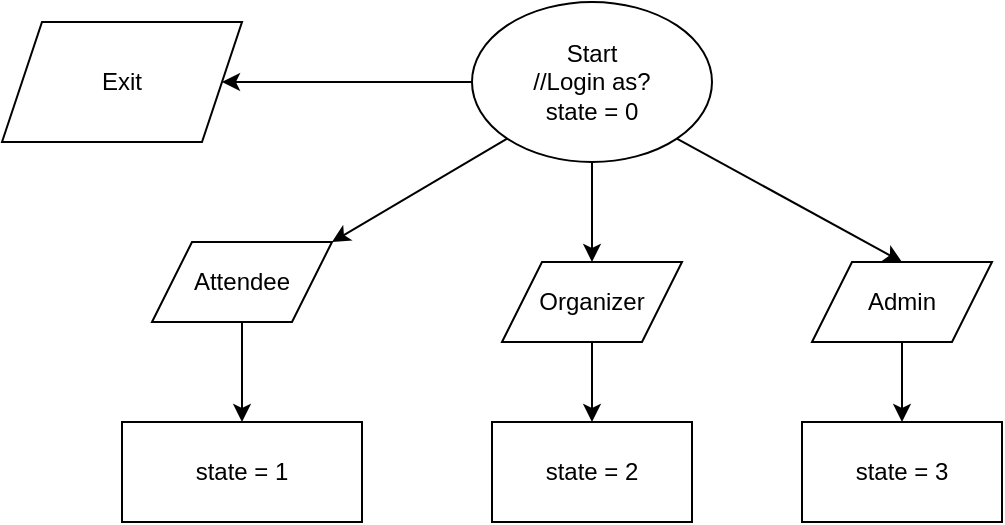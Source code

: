 <mxfile version="27.2.0" pages="5">
  <diagram name="Flowchart" id="uXzycuoMgRZIvdlowoGG">
    <mxGraphModel dx="578" dy="417" grid="1" gridSize="10" guides="1" tooltips="1" connect="1" arrows="1" fold="1" page="1" pageScale="1" pageWidth="850" pageHeight="1100" math="0" shadow="0">
      <root>
        <mxCell id="0" />
        <mxCell id="1" parent="0" />
        <mxCell id="tzrkI02YlrfMqSQ_sxWc-1" value="" style="edgeStyle=orthogonalEdgeStyle;rounded=0;orthogonalLoop=1;jettySize=auto;html=1;" edge="1" parent="1" source="tzrkI02YlrfMqSQ_sxWc-3" target="tzrkI02YlrfMqSQ_sxWc-11">
          <mxGeometry relative="1" as="geometry" />
        </mxCell>
        <mxCell id="tzrkI02YlrfMqSQ_sxWc-2" value="" style="edgeStyle=orthogonalEdgeStyle;rounded=0;orthogonalLoop=1;jettySize=auto;html=1;" edge="1" parent="1" source="tzrkI02YlrfMqSQ_sxWc-3" target="tzrkI02YlrfMqSQ_sxWc-10">
          <mxGeometry relative="1" as="geometry" />
        </mxCell>
        <mxCell id="tzrkI02YlrfMqSQ_sxWc-3" value="Start&lt;div&gt;//Login as?&lt;/div&gt;&lt;div&gt;state = 0&lt;/div&gt;" style="ellipse;whiteSpace=wrap;html=1;" vertex="1" parent="1">
          <mxGeometry x="385" y="80" width="120" height="80" as="geometry" />
        </mxCell>
        <mxCell id="tzrkI02YlrfMqSQ_sxWc-4" value="" style="endArrow=classic;html=1;rounded=0;exitX=0;exitY=1;exitDx=0;exitDy=0;entryX=1;entryY=0;entryDx=0;entryDy=0;" edge="1" parent="1" source="tzrkI02YlrfMqSQ_sxWc-3" target="tzrkI02YlrfMqSQ_sxWc-6">
          <mxGeometry width="50" height="50" relative="1" as="geometry">
            <mxPoint x="410" y="410" as="sourcePoint" />
            <mxPoint x="290" y="180" as="targetPoint" />
            <Array as="points" />
          </mxGeometry>
        </mxCell>
        <mxCell id="tzrkI02YlrfMqSQ_sxWc-5" value="" style="edgeStyle=orthogonalEdgeStyle;rounded=0;orthogonalLoop=1;jettySize=auto;html=1;" edge="1" parent="1" source="tzrkI02YlrfMqSQ_sxWc-6" target="tzrkI02YlrfMqSQ_sxWc-12">
          <mxGeometry relative="1" as="geometry" />
        </mxCell>
        <mxCell id="tzrkI02YlrfMqSQ_sxWc-6" value="Attendee" style="shape=parallelogram;perimeter=parallelogramPerimeter;whiteSpace=wrap;html=1;fixedSize=1;" vertex="1" parent="1">
          <mxGeometry x="225" y="200" width="90" height="40" as="geometry" />
        </mxCell>
        <mxCell id="tzrkI02YlrfMqSQ_sxWc-7" value="" style="edgeStyle=orthogonalEdgeStyle;rounded=0;orthogonalLoop=1;jettySize=auto;html=1;" edge="1" parent="1" source="tzrkI02YlrfMqSQ_sxWc-8" target="tzrkI02YlrfMqSQ_sxWc-14">
          <mxGeometry relative="1" as="geometry" />
        </mxCell>
        <mxCell id="tzrkI02YlrfMqSQ_sxWc-8" value="Admin" style="shape=parallelogram;perimeter=parallelogramPerimeter;whiteSpace=wrap;html=1;fixedSize=1;" vertex="1" parent="1">
          <mxGeometry x="555" y="210" width="90" height="40" as="geometry" />
        </mxCell>
        <mxCell id="tzrkI02YlrfMqSQ_sxWc-9" value="" style="edgeStyle=orthogonalEdgeStyle;rounded=0;orthogonalLoop=1;jettySize=auto;html=1;" edge="1" parent="1" source="tzrkI02YlrfMqSQ_sxWc-10" target="tzrkI02YlrfMqSQ_sxWc-13">
          <mxGeometry relative="1" as="geometry" />
        </mxCell>
        <mxCell id="tzrkI02YlrfMqSQ_sxWc-10" value="Organizer" style="shape=parallelogram;perimeter=parallelogramPerimeter;whiteSpace=wrap;html=1;fixedSize=1;" vertex="1" parent="1">
          <mxGeometry x="400" y="210" width="90" height="40" as="geometry" />
        </mxCell>
        <mxCell id="tzrkI02YlrfMqSQ_sxWc-11" value="Exit" style="shape=parallelogram;perimeter=parallelogramPerimeter;whiteSpace=wrap;html=1;fixedSize=1;" vertex="1" parent="1">
          <mxGeometry x="150" y="90" width="120" height="60" as="geometry" />
        </mxCell>
        <mxCell id="tzrkI02YlrfMqSQ_sxWc-12" value="state = 1" style="whiteSpace=wrap;html=1;" vertex="1" parent="1">
          <mxGeometry x="210" y="290" width="120" height="50" as="geometry" />
        </mxCell>
        <mxCell id="tzrkI02YlrfMqSQ_sxWc-13" value="state = 2" style="whiteSpace=wrap;html=1;" vertex="1" parent="1">
          <mxGeometry x="395" y="290" width="100" height="50" as="geometry" />
        </mxCell>
        <mxCell id="tzrkI02YlrfMqSQ_sxWc-14" value="state = 3" style="whiteSpace=wrap;html=1;" vertex="1" parent="1">
          <mxGeometry x="550" y="290" width="100" height="50" as="geometry" />
        </mxCell>
        <mxCell id="tzrkI02YlrfMqSQ_sxWc-15" value="" style="endArrow=classic;html=1;rounded=0;exitX=1;exitY=1;exitDx=0;exitDy=0;entryX=0.5;entryY=0;entryDx=0;entryDy=0;" edge="1" parent="1" source="tzrkI02YlrfMqSQ_sxWc-3" target="tzrkI02YlrfMqSQ_sxWc-8">
          <mxGeometry width="50" height="50" relative="1" as="geometry">
            <mxPoint x="420" y="300" as="sourcePoint" />
            <mxPoint x="470" y="250" as="targetPoint" />
          </mxGeometry>
        </mxCell>
      </root>
    </mxGraphModel>
  </diagram>
  <diagram name="Class" id="XifnHdgKQAf5wq-ALXGP">
    <mxGraphModel dx="1329" dy="345" grid="1" gridSize="10" guides="1" tooltips="1" connect="1" arrows="1" fold="1" page="1" pageScale="1" pageWidth="850" pageHeight="1100" math="0" shadow="0">
      <root>
        <mxCell id="0" />
        <mxCell id="1" parent="0" />
        <mxCell id="FeczqMPoV5RlqaaoisIY-1" value="Class Events&lt;br&gt;//This will hold events (file directories, passwords for admins, manager, etc.)" style="rounded=0;whiteSpace=wrap;html=1;" parent="1" vertex="1">
          <mxGeometry x="-140" y="30" width="290" height="110" as="geometry" />
        </mxCell>
        <mxCell id="FeczqMPoV5RlqaaoisIY-2" value="&lt;div&gt;//a code for the event, will be the key for all other values&lt;/div&gt;+ code: str&lt;div&gt;+ name: str&lt;/div&gt;&lt;div&gt;+ date: datetime&lt;/div&gt;&lt;div&gt;+ capacity: int&lt;/div&gt;&lt;div&gt;//all attendees&#39; code who attend the event&lt;/div&gt;&lt;div&gt;- attendees: list of strings&lt;/div&gt;&lt;div&gt;- dict_evnt: dict&lt;/div&gt;&lt;div&gt;//organizer code&lt;/div&gt;&lt;div&gt;- organizer_id: str&lt;/div&gt;&lt;div&gt;//a file dir for a json file to store every events&lt;/div&gt;&lt;div&gt;- cur_evnt: dict&lt;/div&gt;&lt;div&gt;- all_evnt: dict&lt;/div&gt;&lt;div&gt;&lt;div&gt;&lt;br&gt;&lt;/div&gt;&lt;/div&gt;" style="rounded=0;whiteSpace=wrap;html=1;" parent="1" vertex="1">
          <mxGeometry x="-140" y="140" width="290" height="260" as="geometry" />
        </mxCell>
        <mxCell id="FeczqMPoV5RlqaaoisIY-3" value="" style="edgeStyle=orthogonalEdgeStyle;rounded=0;orthogonalLoop=1;jettySize=auto;html=1;" parent="1" source="FeczqMPoV5RlqaaoisIY-4" target="FeczqMPoV5RlqaaoisIY-9" edge="1">
          <mxGeometry relative="1" as="geometry" />
        </mxCell>
        <mxCell id="FeczqMPoV5RlqaaoisIY-4" value="&lt;div&gt;- is_valid_date: bool //check if the input date is a valid date time&amp;nbsp;&lt;/div&gt;&lt;div&gt;- code_gen(): //generate the code of the event&lt;/div&gt;&lt;div&gt;- info_to_dict(): dict //from current input value to a dict of the event&lt;/div&gt;&lt;div&gt;- update_new_to_old(): //update the current event to all events dictionary&lt;/div&gt;&lt;div&gt;- update_evt_to_json_file(): //save all events to an json file&lt;/div&gt;&lt;div&gt;- get_evt_data(): //export the events file to a dictionary&lt;/div&gt;" style="rounded=0;whiteSpace=wrap;html=1;" parent="1" vertex="1">
          <mxGeometry x="-140" y="400" width="290" height="210" as="geometry" />
        </mxCell>
        <mxCell id="FeczqMPoV5RlqaaoisIY-5" value="" style="endArrow=classic;html=1;rounded=0;entryX=0.5;entryY=0;entryDx=0;entryDy=0;exitX=0.25;exitY=1;exitDx=0;exitDy=0;" parent="1" source="FeczqMPoV5RlqaaoisIY-4" target="FeczqMPoV5RlqaaoisIY-6" edge="1">
          <mxGeometry width="50" height="50" relative="1" as="geometry">
            <mxPoint x="-110" y="550" as="sourcePoint" />
            <mxPoint x="-240" y="430" as="targetPoint" />
          </mxGeometry>
        </mxCell>
        <mxCell id="FeczqMPoV5RlqaaoisIY-6" value="Admin" style="rounded=0;whiteSpace=wrap;html=1;" parent="1" vertex="1">
          <mxGeometry x="-670" y="920" width="330" height="60" as="geometry" />
        </mxCell>
        <mxCell id="FeczqMPoV5RlqaaoisIY-7" value="&lt;div style=&quot;text-indent: -24px;&quot;&gt;&lt;span style=&quot;background-color: transparent; color: light-dark(rgb(0, 0, 0), rgb(255, 255, 255));&quot;&gt;- add_evt(): //create event&lt;/span&gt;&lt;/div&gt;&lt;div style=&quot;text-indent: -24px;&quot;&gt;&lt;div&gt;&lt;div&gt;-evt_del(): //del an event&amp;nbsp;&lt;/div&gt;&lt;/div&gt;&lt;/div&gt;&lt;div style=&quot;text-indent: -24px;&quot;&gt;-find_evt(): bool //make sure if an event exist&lt;/div&gt;&lt;div style=&quot;text-indent: -24px;&quot;&gt;&lt;span style=&quot;background-color: transparent; color: light-dark(rgb(0, 0, 0), rgb(255, 255, 255));&quot;&gt;-evt_track_cap(): //track evnt capacity&amp;nbsp;&lt;/span&gt;&lt;br&gt;&lt;/div&gt;&lt;div style=&quot;text-indent: -24px;&quot;&gt;&lt;span style=&quot;background-color: transparent; color: light-dark(rgb(0, 0, 0), rgb(255, 255, 255));&quot;&gt;- evnt_view(): //view all events&amp;nbsp;&lt;/span&gt;&lt;/div&gt;&lt;div style=&quot;text-indent: -24px;&quot;&gt;and their details&lt;span style=&quot;background-color: transparent; color: light-dark(rgb(0, 0, 0), rgb(255, 255, 255));&quot;&gt;&amp;nbsp;&lt;/span&gt;&lt;/div&gt;&lt;div style=&quot;text-indent: -24px;&quot;&gt;&lt;div&gt;-login(): //login as admin&lt;/div&gt;&lt;div&gt;&lt;/div&gt;&lt;/div&gt;&lt;div&gt;&lt;span style=&quot;background-color: transparent; color: light-dark(rgb(0, 0, 0), rgb(255, 255, 255));&quot;&gt;- evnt_calculate(): int //calculate sum of attendees accross all event and find the event with highes and lowest attendance&lt;/span&gt;&lt;/div&gt;&lt;div&gt;-export_statical():&lt;/div&gt;&lt;div&gt;&lt;br&gt;&lt;/div&gt;&lt;div&gt;- id_search(): //search for a guest, a student&amp;nbsp; or an organizer by their ID&lt;/div&gt;&lt;div&gt;- id_del(): //delete an attendee from a specific event&lt;/div&gt;" style="rounded=0;whiteSpace=wrap;html=1;" parent="1" vertex="1">
          <mxGeometry x="-670" y="1070" width="330" height="250" as="geometry" />
        </mxCell>
        <mxCell id="FeczqMPoV5RlqaaoisIY-8" value="- password: str&lt;div&gt;- username: str&lt;/div&gt;&lt;div&gt;+name: str&lt;/div&gt;" style="rounded=0;whiteSpace=wrap;html=1;" parent="1" vertex="1">
          <mxGeometry x="-670" y="980" width="330" height="90" as="geometry" />
        </mxCell>
        <mxCell id="FeczqMPoV5RlqaaoisIY-9" value="Organizer" style="rounded=0;whiteSpace=wrap;html=1;" parent="1" vertex="1">
          <mxGeometry x="-140" y="920" width="290" height="60" as="geometry" />
        </mxCell>
        <mxCell id="FeczqMPoV5RlqaaoisIY-10" value="&lt;div&gt;-&amp;nbsp;organizer_id: str&lt;/div&gt;- password: str&lt;div&gt;&lt;span style=&quot;background-color: transparent; color: light-dark(rgb(0, 0, 0), rgb(255, 255, 255));&quot;&gt;+ name: str&lt;/span&gt;&lt;/div&gt;&lt;div&gt;&amp;nbsp;&lt;/div&gt;" style="rounded=0;whiteSpace=wrap;html=1;" parent="1" vertex="1">
          <mxGeometry x="-140" y="980" width="290" height="90" as="geometry" />
        </mxCell>
        <mxCell id="FeczqMPoV5RlqaaoisIY-11" value="&lt;div style=&quot;text-indent: -24px;&quot;&gt;&lt;br&gt;&lt;/div&gt;&lt;div style=&quot;text-indent: -24px;&quot;&gt;&amp;nbsp; &amp;nbsp; &amp;nbsp;-add_evt(): //add event with their organizing name&lt;/div&gt;&lt;div style=&quot;text-indent: -24px;&quot;&gt;- evnt_view(): //view the org&#39;s events&amp;nbsp;&lt;/div&gt;&lt;div style=&quot;text-indent: -24px;&quot;&gt;and their details (list of attendees, slots, ...)&lt;/div&gt;&lt;div style=&quot;text-indent: -24px;&quot;&gt;&amp;nbsp; &amp;nbsp; &amp;nbsp; &amp;nbsp;-atd_view(): view an attendee&#39;s id, name and contact&lt;/div&gt;&lt;div style=&quot;text-indent: -24px;&quot;&gt;- atd_rm(): //remove an attendee from their events&lt;/div&gt;&lt;div style=&quot;text-indent: -24px;&quot;&gt;-exprt_evt(): //export the organizer&#39;s&lt;/div&gt;&lt;div style=&quot;text-indent: -24px;&quot;&gt;&amp;nbsp;events statistical report&lt;/div&gt;" style="rounded=0;whiteSpace=wrap;html=1;align=center;" parent="1" vertex="1">
          <mxGeometry x="-140" y="1070" width="290" height="180" as="geometry" />
        </mxCell>
        <mxCell id="FeczqMPoV5RlqaaoisIY-12" value="Attendee&lt;div&gt;//can be either outsider or students&lt;/div&gt;" style="rounded=0;whiteSpace=wrap;html=1;" parent="1" vertex="1">
          <mxGeometry x="330" y="920" width="220" height="60" as="geometry" />
        </mxCell>
        <mxCell id="FeczqMPoV5RlqaaoisIY-13" value="" style="endArrow=classic;html=1;rounded=0;exitX=0.75;exitY=1;exitDx=0;exitDy=0;entryX=0.5;entryY=0;entryDx=0;entryDy=0;" parent="1" source="FeczqMPoV5RlqaaoisIY-4" target="FeczqMPoV5RlqaaoisIY-12" edge="1">
          <mxGeometry width="50" height="50" relative="1" as="geometry">
            <mxPoint x="160" y="510" as="sourcePoint" />
            <mxPoint x="210" y="460" as="targetPoint" />
          </mxGeometry>
        </mxCell>
        <mxCell id="FeczqMPoV5RlqaaoisIY-14" value="- code: str&lt;div&gt;- name: str&lt;/div&gt;&lt;div&gt;- contact: str&lt;/div&gt;&lt;div&gt;//is student or not&lt;/div&gt;&lt;div&gt;-is_student: bool&lt;/div&gt;" style="rounded=0;whiteSpace=wrap;html=1;" parent="1" vertex="1">
          <mxGeometry x="330" y="980" width="220" height="120" as="geometry" />
        </mxCell>
        <mxCell id="FeczqMPoV5RlqaaoisIY-15" value="&lt;div&gt;+ login(): //granting access for an attendee to access the system&lt;/div&gt;+ evnt_search(): //search for evnts, can be either codes or name&lt;div&gt;&lt;div&gt;+ evnt_reg(): //register an evnts, check if an attendee has already enrolled in an event&amp;nbsp;&lt;/div&gt;&lt;div&gt;+ get_reged_evnt(): //see registered event of an attendee&lt;/div&gt;&lt;/div&gt;" style="rounded=0;whiteSpace=wrap;html=1;" parent="1" vertex="1">
          <mxGeometry x="330" y="1100" width="220" height="160" as="geometry" />
        </mxCell>
      </root>
    </mxGraphModel>
  </diagram>
  <diagram name="state 1 - attendees" id="C103urQsfLJT2NO9sL07">
    <mxGraphModel dx="838" dy="604" grid="1" gridSize="10" guides="1" tooltips="1" connect="1" arrows="1" fold="1" page="1" pageScale="1" pageWidth="850" pageHeight="1100" math="0" shadow="0">
      <root>
        <mxCell id="0" />
        <mxCell id="1" parent="0" />
        <mxCell id="DuDcUpuvSW3NWvJDeceU-3" value="" style="edgeStyle=orthogonalEdgeStyle;rounded=0;orthogonalLoop=1;jettySize=auto;html=1;fontSize=13;" parent="1" target="YYxSt1o6DTCRqZOnZMcK-2" edge="1">
          <mxGeometry relative="1" as="geometry">
            <mxPoint x="505" y="230" as="sourcePoint" />
          </mxGeometry>
        </mxCell>
        <mxCell id="YYxSt1o6DTCRqZOnZMcK-2" value="Is student?" style="rhombus;whiteSpace=wrap;html=1;fontSize=13;" parent="1" vertex="1">
          <mxGeometry x="462.5" y="320" width="85" height="80" as="geometry" />
        </mxCell>
        <mxCell id="YYxSt1o6DTCRqZOnZMcK-3" value="Student Code" style="shape=parallelogram;perimeter=parallelogramPerimeter;whiteSpace=wrap;html=1;fixedSize=1;fontSize=13;" parent="1" vertex="1">
          <mxGeometry x="440" y="470" width="120" height="60" as="geometry" />
        </mxCell>
        <mxCell id="YYxSt1o6DTCRqZOnZMcK-4" value="" style="endArrow=classic;html=1;rounded=0;exitX=0.5;exitY=1;exitDx=0;exitDy=0;entryX=0.547;entryY=-0.012;entryDx=0;entryDy=0;entryPerimeter=0;fontSize=13;" parent="1" source="YYxSt1o6DTCRqZOnZMcK-2" target="YYxSt1o6DTCRqZOnZMcK-3" edge="1">
          <mxGeometry width="50" height="50" relative="1" as="geometry">
            <mxPoint x="470" y="450" as="sourcePoint" />
            <mxPoint x="520" y="400" as="targetPoint" />
          </mxGeometry>
        </mxCell>
        <mxCell id="YYxSt1o6DTCRqZOnZMcK-5" value="" style="endArrow=classic;html=1;rounded=0;exitX=0;exitY=0.5;exitDx=0;exitDy=0;fontSize=13;" parent="1" source="YYxSt1o6DTCRqZOnZMcK-2" edge="1">
          <mxGeometry width="50" height="50" relative="1" as="geometry">
            <mxPoint x="470" y="450" as="sourcePoint" />
            <mxPoint x="310" y="468" as="targetPoint" />
            <Array as="points">
              <mxPoint x="310" y="360" />
            </Array>
          </mxGeometry>
        </mxCell>
        <mxCell id="YYxSt1o6DTCRqZOnZMcK-6" value="No" style="text;html=1;align=center;verticalAlign=middle;resizable=0;points=[];autosize=1;strokeColor=none;fillColor=none;fontSize=13;" parent="1" vertex="1">
          <mxGeometry x="422.5" y="330" width="40" height="30" as="geometry" />
        </mxCell>
        <mxCell id="YYxSt1o6DTCRqZOnZMcK-7" value="Yes" style="text;html=1;align=center;verticalAlign=middle;resizable=0;points=[];autosize=1;strokeColor=none;fillColor=none;rotation=90;fontSize=13;" parent="1" vertex="1">
          <mxGeometry x="500" y="410" width="40" height="30" as="geometry" />
        </mxCell>
        <mxCell id="YYxSt1o6DTCRqZOnZMcK-8" value="" style="edgeStyle=orthogonalEdgeStyle;rounded=0;orthogonalLoop=1;jettySize=auto;html=1;fontSize=13;" parent="1" source="YYxSt1o6DTCRqZOnZMcK-9" target="YYxSt1o6DTCRqZOnZMcK-12" edge="1">
          <mxGeometry relative="1" as="geometry" />
        </mxCell>
        <mxCell id="YYxSt1o6DTCRqZOnZMcK-9" value="&lt;div&gt;&lt;br&gt;&lt;/div&gt;Student code vald?" style="rhombus;whiteSpace=wrap;html=1;direction=south;fontSize=13;" parent="1" vertex="1">
          <mxGeometry x="450" y="580" width="100" height="100" as="geometry" />
        </mxCell>
        <mxCell id="YYxSt1o6DTCRqZOnZMcK-10" value="" style="endArrow=classic;html=1;rounded=0;exitX=0.5;exitY=1;exitDx=0;exitDy=0;entryX=0;entryY=0.5;entryDx=0;entryDy=0;fontSize=13;" parent="1" source="YYxSt1o6DTCRqZOnZMcK-3" target="YYxSt1o6DTCRqZOnZMcK-9" edge="1">
          <mxGeometry width="50" height="50" relative="1" as="geometry">
            <mxPoint x="470" y="590" as="sourcePoint" />
            <mxPoint x="520" y="540" as="targetPoint" />
          </mxGeometry>
        </mxCell>
        <mxCell id="-Au9R2BaG-Qfdl21HSG1-2" value="" style="edgeStyle=orthogonalEdgeStyle;rounded=0;orthogonalLoop=1;jettySize=auto;html=1;" parent="1" source="YYxSt1o6DTCRqZOnZMcK-12" target="-Au9R2BaG-Qfdl21HSG1-1" edge="1">
          <mxGeometry relative="1" as="geometry" />
        </mxCell>
        <mxCell id="YYxSt1o6DTCRqZOnZMcK-12" value="Welcome Student" style="whiteSpace=wrap;html=1;fontSize=13;" parent="1" vertex="1">
          <mxGeometry x="440" y="750" width="120" height="60" as="geometry" />
        </mxCell>
        <mxCell id="YYxSt1o6DTCRqZOnZMcK-13" value="" style="endArrow=classic;html=1;rounded=0;entryX=1;entryY=0.5;entryDx=0;entryDy=0;exitX=0.5;exitY=0;exitDx=0;exitDy=0;fontSize=13;" parent="1" source="YYxSt1o6DTCRqZOnZMcK-9" target="YYxSt1o6DTCRqZOnZMcK-2" edge="1">
          <mxGeometry width="50" height="50" relative="1" as="geometry">
            <mxPoint x="610" y="630" as="sourcePoint" />
            <mxPoint x="660" y="360" as="targetPoint" />
            <Array as="points">
              <mxPoint x="610" y="630" />
              <mxPoint x="610" y="360" />
            </Array>
          </mxGeometry>
        </mxCell>
        <mxCell id="YYxSt1o6DTCRqZOnZMcK-14" value="Yes" style="text;html=1;align=center;verticalAlign=middle;resizable=0;points=[];autosize=1;strokeColor=none;fillColor=none;rotation=90;fontSize=13;" parent="1" vertex="1">
          <mxGeometry x="490" y="680" width="40" height="30" as="geometry" />
        </mxCell>
        <mxCell id="YYxSt1o6DTCRqZOnZMcK-15" value="No" style="text;html=1;align=center;verticalAlign=middle;resizable=0;points=[];autosize=1;strokeColor=none;fillColor=none;fontSize=13;" parent="1" vertex="1">
          <mxGeometry x="547.5" y="600" width="40" height="30" as="geometry" />
        </mxCell>
        <mxCell id="YYxSt1o6DTCRqZOnZMcK-16" value="" style="edgeStyle=orthogonalEdgeStyle;rounded=0;orthogonalLoop=1;jettySize=auto;html=1;fontSize=13;" parent="1" source="YYxSt1o6DTCRqZOnZMcK-17" target="YYxSt1o6DTCRqZOnZMcK-25" edge="1">
          <mxGeometry relative="1" as="geometry" />
        </mxCell>
        <mxCell id="YYxSt1o6DTCRqZOnZMcK-17" value="Show Attendee menu" style="whiteSpace=wrap;html=1;fontSize=13;" parent="1" vertex="1">
          <mxGeometry x="440" y="990" width="120" height="60" as="geometry" />
        </mxCell>
        <mxCell id="YYxSt1o6DTCRqZOnZMcK-18" value="" style="edgeStyle=orthogonalEdgeStyle;rounded=0;orthogonalLoop=1;jettySize=auto;html=1;fontSize=13;exitX=0;exitY=0.5;exitDx=0;exitDy=0;" parent="1" source="YYxSt1o6DTCRqZOnZMcK-19" target="YYxSt1o6DTCRqZOnZMcK-38" edge="1">
          <mxGeometry relative="1" as="geometry">
            <Array as="points">
              <mxPoint x="180" y="530" />
            </Array>
          </mxGeometry>
        </mxCell>
        <mxCell id="YYxSt1o6DTCRqZOnZMcK-19" value="&lt;font style=&quot;font-size: 11px;&quot;&gt;Have a&amp;nbsp;&lt;/font&gt;&lt;span style=&quot;font-size: 11px; background-color: transparent; color: light-dark(rgb(0, 0, 0), rgb(255, 255, 255));&quot;&gt;valid&amp;nbsp;&lt;/span&gt;&lt;div&gt;&lt;span style=&quot;font-size: 11px; background-color: transparent; color: light-dark(rgb(0, 0, 0), rgb(255, 255, 255));&quot;&gt;Guest Code?&lt;/span&gt;&lt;/div&gt;" style="rhombus;whiteSpace=wrap;html=1;fontSize=13;" parent="1" vertex="1">
          <mxGeometry x="250" y="470" width="120" height="120" as="geometry" />
        </mxCell>
        <mxCell id="YYxSt1o6DTCRqZOnZMcK-20" value="" style="endArrow=classic;html=1;rounded=0;fontSize=13;entryX=0;entryY=0.5;entryDx=0;entryDy=0;exitX=1;exitY=0.5;exitDx=0;exitDy=0;" parent="1" source="YYxSt1o6DTCRqZOnZMcK-19" target="-Au9R2BaG-Qfdl21HSG1-1" edge="1">
          <mxGeometry width="50" height="50" relative="1" as="geometry">
            <mxPoint x="360" y="520" as="sourcePoint" />
            <mxPoint x="430" y="850" as="targetPoint" />
            <Array as="points">
              <mxPoint x="400" y="530" />
              <mxPoint x="400" y="910" />
            </Array>
          </mxGeometry>
        </mxCell>
        <mxCell id="YYxSt1o6DTCRqZOnZMcK-21" value="Yes" style="text;html=1;align=center;verticalAlign=middle;resizable=0;points=[];autosize=1;strokeColor=none;fillColor=none;rotation=0;fontSize=13;" parent="1" vertex="1">
          <mxGeometry x="360" y="500" width="40" height="30" as="geometry" />
        </mxCell>
        <mxCell id="YYxSt1o6DTCRqZOnZMcK-22" value="Generate Guest code" style="rounded=0;whiteSpace=wrap;html=1;fontSize=13;" parent="1" vertex="1">
          <mxGeometry x="120" y="720" width="120" height="60" as="geometry" />
        </mxCell>
        <mxCell id="YYxSt1o6DTCRqZOnZMcK-23" value="" style="endArrow=classic;html=1;rounded=0;exitX=0.5;exitY=1;exitDx=0;exitDy=0;fontSize=13;entryX=0;entryY=0.5;entryDx=0;entryDy=0;" parent="1" source="YYxSt1o6DTCRqZOnZMcK-22" target="-Au9R2BaG-Qfdl21HSG1-1" edge="1">
          <mxGeometry width="50" height="50" relative="1" as="geometry">
            <mxPoint x="220" y="790" as="sourcePoint" />
            <mxPoint x="430" y="850" as="targetPoint" />
            <Array as="points">
              <mxPoint x="180" y="910" />
            </Array>
          </mxGeometry>
        </mxCell>
        <mxCell id="YYxSt1o6DTCRqZOnZMcK-24" value="No" style="text;html=1;align=center;verticalAlign=middle;resizable=0;points=[];autosize=1;strokeColor=none;fillColor=none;fontSize=13;" parent="1" vertex="1">
          <mxGeometry x="210" y="500" width="40" height="30" as="geometry" />
        </mxCell>
        <mxCell id="YYxSt1o6DTCRqZOnZMcK-25" value="- evnt_search()&lt;div&gt;&lt;span style=&quot;background-color: transparent; color: light-dark(rgb(0, 0, 0), rgb(255, 255, 255));&quot;&gt;- evnt_reg()&lt;/span&gt;&lt;div&gt;- exit()&lt;/div&gt;&lt;div&gt;-logout()&lt;/div&gt;&lt;/div&gt;" style="whiteSpace=wrap;html=1;fontSize=13;" parent="1" vertex="1">
          <mxGeometry x="440" y="1090" width="120" height="60" as="geometry" />
        </mxCell>
        <mxCell id="YYxSt1o6DTCRqZOnZMcK-26" value="" style="endArrow=classic;html=1;rounded=0;entryX=0.5;entryY=0;entryDx=0;entryDy=0;exitX=0.5;exitY=1;exitDx=0;exitDy=0;fontSize=13;" parent="1" source="YYxSt1o6DTCRqZOnZMcK-25" edge="1">
          <mxGeometry width="50" height="50" relative="1" as="geometry">
            <mxPoint x="500" y="1160" as="sourcePoint" />
            <mxPoint x="500" y="1190.0" as="targetPoint" />
          </mxGeometry>
        </mxCell>
        <mxCell id="YYxSt1o6DTCRqZOnZMcK-27" value="" style="edgeStyle=orthogonalEdgeStyle;rounded=0;orthogonalLoop=1;jettySize=auto;html=1;fontSize=13;" parent="1" source="YYxSt1o6DTCRqZOnZMcK-30" target="YYxSt1o6DTCRqZOnZMcK-31" edge="1">
          <mxGeometry relative="1" as="geometry" />
        </mxCell>
        <mxCell id="YYxSt1o6DTCRqZOnZMcK-28" value="" style="edgeStyle=orthogonalEdgeStyle;rounded=0;orthogonalLoop=1;jettySize=auto;html=1;fontSize=13;" parent="1" source="YYxSt1o6DTCRqZOnZMcK-30" target="YYxSt1o6DTCRqZOnZMcK-34" edge="1">
          <mxGeometry relative="1" as="geometry" />
        </mxCell>
        <mxCell id="YYxSt1o6DTCRqZOnZMcK-29" value="" style="edgeStyle=orthogonalEdgeStyle;rounded=0;orthogonalLoop=1;jettySize=auto;html=1;fontSize=13;" parent="1" source="YYxSt1o6DTCRqZOnZMcK-30" target="YYxSt1o6DTCRqZOnZMcK-32" edge="1">
          <mxGeometry relative="1" as="geometry" />
        </mxCell>
        <mxCell id="YYxSt1o6DTCRqZOnZMcK-30" value="Choose Action" style="shape=parallelogram;perimeter=parallelogramPerimeter;whiteSpace=wrap;html=1;fixedSize=1;align=center;rounded=0;fontSize=13;" parent="1" vertex="1">
          <mxGeometry x="440" y="1190" width="120" height="60" as="geometry" />
        </mxCell>
        <mxCell id="YYxSt1o6DTCRqZOnZMcK-31" value="Execute action" style="whiteSpace=wrap;html=1;rounded=0;fontSize=13;" parent="1" vertex="1">
          <mxGeometry x="230" y="1190" width="120" height="60" as="geometry" />
        </mxCell>
        <mxCell id="zOkEGrTwWsCU9qpSJtC8-3" value="" style="edgeStyle=orthogonalEdgeStyle;rounded=0;orthogonalLoop=1;jettySize=auto;html=1;" parent="1" source="YYxSt1o6DTCRqZOnZMcK-32" target="zOkEGrTwWsCU9qpSJtC8-2" edge="1">
          <mxGeometry relative="1" as="geometry" />
        </mxCell>
        <mxCell id="YYxSt1o6DTCRqZOnZMcK-32" value="Logout" style="shape=parallelogram;perimeter=parallelogramPerimeter;whiteSpace=wrap;html=1;fixedSize=1;fontSize=13;" parent="1" vertex="1">
          <mxGeometry x="640" y="1190" width="120" height="60" as="geometry" />
        </mxCell>
        <mxCell id="YYxSt1o6DTCRqZOnZMcK-33" value="" style="edgeStyle=orthogonalEdgeStyle;rounded=0;orthogonalLoop=1;jettySize=auto;html=1;fontSize=13;" parent="1" source="YYxSt1o6DTCRqZOnZMcK-34" target="YYxSt1o6DTCRqZOnZMcK-35" edge="1">
          <mxGeometry relative="1" as="geometry" />
        </mxCell>
        <mxCell id="YYxSt1o6DTCRqZOnZMcK-34" value="Exit" style="shape=parallelogram;perimeter=parallelogramPerimeter;whiteSpace=wrap;html=1;fixedSize=1;fontSize=13;" parent="1" vertex="1">
          <mxGeometry x="440" y="1310" width="120" height="60" as="geometry" />
        </mxCell>
        <mxCell id="YYxSt1o6DTCRqZOnZMcK-35" value="End" style="ellipse;whiteSpace=wrap;html=1;fontSize=13;" parent="1" vertex="1">
          <mxGeometry x="435" y="1420" width="130" height="80" as="geometry" />
        </mxCell>
        <mxCell id="YYxSt1o6DTCRqZOnZMcK-37" value="" style="edgeStyle=orthogonalEdgeStyle;rounded=0;orthogonalLoop=1;jettySize=auto;html=1;fontSize=13;" parent="1" source="YYxSt1o6DTCRqZOnZMcK-38" target="YYxSt1o6DTCRqZOnZMcK-22" edge="1">
          <mxGeometry relative="1" as="geometry" />
        </mxCell>
        <mxCell id="YYxSt1o6DTCRqZOnZMcK-38" value="Input name" style="shape=parallelogram;perimeter=parallelogramPerimeter;whiteSpace=wrap;html=1;fixedSize=1;fontSize=13;" parent="1" vertex="1">
          <mxGeometry x="120" y="580" width="120" height="60" as="geometry" />
        </mxCell>
        <mxCell id="-Au9R2BaG-Qfdl21HSG1-3" value="" style="edgeStyle=orthogonalEdgeStyle;rounded=0;orthogonalLoop=1;jettySize=auto;html=1;" parent="1" source="-Au9R2BaG-Qfdl21HSG1-1" target="YYxSt1o6DTCRqZOnZMcK-17" edge="1">
          <mxGeometry relative="1" as="geometry" />
        </mxCell>
        <mxCell id="-Au9R2BaG-Qfdl21HSG1-1" value="state = 1.5" style="rounded=0;whiteSpace=wrap;html=1;" parent="1" vertex="1">
          <mxGeometry x="440" y="880" width="120" height="60" as="geometry" />
        </mxCell>
        <mxCell id="zOkEGrTwWsCU9qpSJtC8-1" value="" style="endArrow=classic;html=1;rounded=0;exitX=0;exitY=0.5;exitDx=0;exitDy=0;entryX=0;entryY=0.5;entryDx=0;entryDy=0;" parent="1" source="YYxSt1o6DTCRqZOnZMcK-31" target="YYxSt1o6DTCRqZOnZMcK-17" edge="1">
          <mxGeometry width="50" height="50" relative="1" as="geometry">
            <mxPoint x="450" y="1160" as="sourcePoint" />
            <mxPoint x="500" y="1110" as="targetPoint" />
            <Array as="points">
              <mxPoint x="180" y="1220" />
              <mxPoint x="180" y="1020" />
            </Array>
          </mxGeometry>
        </mxCell>
        <mxCell id="zOkEGrTwWsCU9qpSJtC8-2" value="state = 0" style="whiteSpace=wrap;html=1;fontSize=13;" parent="1" vertex="1">
          <mxGeometry x="640" y="1020" width="120" height="60" as="geometry" />
        </mxCell>
        <mxCell id="Dyb04-M4KoR9a8GHyAwU-1" value="state = 1" style="rounded=0;whiteSpace=wrap;html=1;" parent="1" vertex="1">
          <mxGeometry x="457.5" y="182.5" width="95" height="47.5" as="geometry" />
        </mxCell>
      </root>
    </mxGraphModel>
  </diagram>
  <diagram name="state 2 - organizer" id="Ed3rWMhKpauaoZLuo47f">
    <mxGraphModel dx="1243" dy="-575" grid="1" gridSize="10" guides="1" tooltips="1" connect="1" arrows="1" fold="1" page="1" pageScale="1" pageWidth="850" pageHeight="1100" math="0" shadow="0">
      <root>
        <mxCell id="0" />
        <mxCell id="1" parent="0" />
        <mxCell id="vrHcWxOoHutPLNEEh6DO-3" value="" style="edgeStyle=orthogonalEdgeStyle;rounded=0;orthogonalLoop=1;jettySize=auto;html=1;" edge="1" parent="1" source="vrHcWxOoHutPLNEEh6DO-4" target="vrHcWxOoHutPLNEEh6DO-6">
          <mxGeometry relative="1" as="geometry" />
        </mxCell>
        <mxCell id="vrHcWxOoHutPLNEEh6DO-4" value="organizer_id" style="shape=parallelogram;perimeter=parallelogramPerimeter;whiteSpace=wrap;html=1;fixedSize=1;" vertex="1" parent="1">
          <mxGeometry x="-495" y="1305.56" width="100" height="44.44" as="geometry" />
        </mxCell>
        <mxCell id="vrHcWxOoHutPLNEEh6DO-5" value="" style="edgeStyle=orthogonalEdgeStyle;rounded=0;orthogonalLoop=1;jettySize=auto;html=1;" edge="1" parent="1" source="vrHcWxOoHutPLNEEh6DO-6" target="vrHcWxOoHutPLNEEh6DO-7">
          <mxGeometry relative="1" as="geometry" />
        </mxCell>
        <mxCell id="vrHcWxOoHutPLNEEh6DO-6" value="password" style="shape=parallelogram;perimeter=parallelogramPerimeter;whiteSpace=wrap;html=1;fixedSize=1;" vertex="1" parent="1">
          <mxGeometry x="-495" y="1380" width="100" height="44.44" as="geometry" />
        </mxCell>
        <mxCell id="vrHcWxOoHutPLNEEh6DO-7" value="Login Valid?" style="rhombus;whiteSpace=wrap;html=1;" vertex="1" parent="1">
          <mxGeometry x="-485" y="1486.66" width="80" height="80" as="geometry" />
        </mxCell>
        <mxCell id="vrHcWxOoHutPLNEEh6DO-8" value="" style="endArrow=classic;html=1;rounded=0;entryX=1;entryY=0.5;entryDx=0;entryDy=0;" edge="1" parent="1" target="RvLdTEgg7txO3EzNNPhD-1">
          <mxGeometry width="50" height="50" relative="1" as="geometry">
            <mxPoint x="-405" y="1526" as="sourcePoint" />
            <mxPoint x="-405" y="1230" as="targetPoint" />
            <Array as="points">
              <mxPoint x="-350" y="1526" />
              <mxPoint x="-350" y="1366" />
              <mxPoint x="-350" y="1235" />
            </Array>
          </mxGeometry>
        </mxCell>
        <mxCell id="vrHcWxOoHutPLNEEh6DO-9" value="False" style="text;html=1;align=center;verticalAlign=middle;resizable=0;points=[];autosize=1;strokeColor=none;fillColor=none;" vertex="1" parent="1">
          <mxGeometry x="-405" y="1490" width="50" height="30" as="geometry" />
        </mxCell>
        <mxCell id="vrHcWxOoHutPLNEEh6DO-11" value="&lt;font&gt;True&lt;/font&gt;" style="text;html=1;align=center;verticalAlign=middle;resizable=0;points=[];autosize=1;strokeColor=none;fillColor=none;rotation=90;" vertex="1" parent="1">
          <mxGeometry x="-455" y="1570" width="50" height="30" as="geometry" />
        </mxCell>
        <mxCell id="vrHcWxOoHutPLNEEh6DO-12" value="" style="edgeStyle=orthogonalEdgeStyle;rounded=0;orthogonalLoop=1;jettySize=auto;html=1;" edge="1" parent="1" source="vrHcWxOoHutPLNEEh6DO-13" target="vrHcWxOoHutPLNEEh6DO-14">
          <mxGeometry relative="1" as="geometry" />
        </mxCell>
        <mxCell id="vrHcWxOoHutPLNEEh6DO-13" value="Show Organizer menu" style="rounded=0;whiteSpace=wrap;html=1;" vertex="1" parent="1">
          <mxGeometry x="-505" y="1750" width="120" height="60" as="geometry" />
        </mxCell>
        <mxCell id="vrHcWxOoHutPLNEEh6DO-14" value="&lt;div style=&quot;text-indent: -24px;&quot;&gt;- evnt_view()&lt;/div&gt;&lt;div style=&quot;text-indent: -24px;&quot;&gt;- evnt_mng()&lt;/div&gt;&lt;div style=&quot;text-indent: -24px;&quot;&gt;- exit()&lt;/div&gt;&lt;div style=&quot;text-indent: -24px;&quot;&gt;- logout()&lt;/div&gt;" style="whiteSpace=wrap;html=1;rounded=0;" vertex="1" parent="1">
          <mxGeometry x="-505" y="1840" width="120" height="80" as="geometry" />
        </mxCell>
        <mxCell id="vrHcWxOoHutPLNEEh6DO-15" value="" style="edgeStyle=orthogonalEdgeStyle;rounded=0;orthogonalLoop=1;jettySize=auto;html=1;" edge="1" parent="1">
          <mxGeometry relative="1" as="geometry">
            <mxPoint x="-445" y="1920" as="sourcePoint" />
            <mxPoint x="-445" y="1970" as="targetPoint" />
          </mxGeometry>
        </mxCell>
        <mxCell id="vrHcWxOoHutPLNEEh6DO-16" value="" style="edgeStyle=orthogonalEdgeStyle;rounded=0;orthogonalLoop=1;jettySize=auto;html=1;" edge="1" parent="1" source="vrHcWxOoHutPLNEEh6DO-18" target="vrHcWxOoHutPLNEEh6DO-19">
          <mxGeometry relative="1" as="geometry" />
        </mxCell>
        <mxCell id="vrHcWxOoHutPLNEEh6DO-17" value="" style="edgeStyle=orthogonalEdgeStyle;rounded=0;orthogonalLoop=1;jettySize=auto;html=1;" edge="1" parent="1" source="vrHcWxOoHutPLNEEh6DO-18" target="vrHcWxOoHutPLNEEh6DO-23">
          <mxGeometry relative="1" as="geometry" />
        </mxCell>
        <mxCell id="vrHcWxOoHutPLNEEh6DO-18" value="Choose Action" style="shape=parallelogram;perimeter=parallelogramPerimeter;whiteSpace=wrap;html=1;fixedSize=1;align=center;rounded=0;" vertex="1" parent="1">
          <mxGeometry x="-505" y="1970" width="120" height="60" as="geometry" />
        </mxCell>
        <mxCell id="vrHcWxOoHutPLNEEh6DO-19" value="Execute action" style="whiteSpace=wrap;html=1;rounded=0;" vertex="1" parent="1">
          <mxGeometry x="-320" y="1970" width="120" height="60" as="geometry" />
        </mxCell>
        <mxCell id="vrHcWxOoHutPLNEEh6DO-20" value="Logout" style="shape=parallelogram;perimeter=parallelogramPerimeter;whiteSpace=wrap;html=1;fixedSize=1;" vertex="1" parent="1">
          <mxGeometry x="-690" y="1970" width="120" height="60" as="geometry" />
        </mxCell>
        <mxCell id="vrHcWxOoHutPLNEEh6DO-21" value="" style="endArrow=classic;html=1;rounded=0;exitX=0;exitY=0.5;exitDx=0;exitDy=0;entryX=1;entryY=0.5;entryDx=0;entryDy=0;" edge="1" parent="1" source="vrHcWxOoHutPLNEEh6DO-18" target="vrHcWxOoHutPLNEEh6DO-20">
          <mxGeometry width="50" height="50" relative="1" as="geometry">
            <mxPoint x="-620" y="1973.34" as="sourcePoint" />
            <mxPoint x="-570" y="1923.34" as="targetPoint" />
          </mxGeometry>
        </mxCell>
        <mxCell id="vrHcWxOoHutPLNEEh6DO-22" value="" style="edgeStyle=orthogonalEdgeStyle;rounded=0;orthogonalLoop=1;jettySize=auto;html=1;" edge="1" parent="1" source="vrHcWxOoHutPLNEEh6DO-23" target="vrHcWxOoHutPLNEEh6DO-24">
          <mxGeometry relative="1" as="geometry" />
        </mxCell>
        <mxCell id="vrHcWxOoHutPLNEEh6DO-23" value="Exit" style="shape=parallelogram;perimeter=parallelogramPerimeter;whiteSpace=wrap;html=1;fixedSize=1;" vertex="1" parent="1">
          <mxGeometry x="-505" y="2083.34" width="120" height="60" as="geometry" />
        </mxCell>
        <mxCell id="vrHcWxOoHutPLNEEh6DO-24" value="End" style="ellipse;whiteSpace=wrap;html=1;" vertex="1" parent="1">
          <mxGeometry x="-330" y="2073.34" width="130" height="80" as="geometry" />
        </mxCell>
        <mxCell id="vrHcWxOoHutPLNEEh6DO-34" value="" style="edgeStyle=orthogonalEdgeStyle;rounded=0;orthogonalLoop=1;jettySize=auto;html=1;" edge="1" parent="1" source="vrHcWxOoHutPLNEEh6DO-30" target="vrHcWxOoHutPLNEEh6DO-13">
          <mxGeometry relative="1" as="geometry" />
        </mxCell>
        <mxCell id="vrHcWxOoHutPLNEEh6DO-30" value="state = 2.5" style="rounded=0;whiteSpace=wrap;html=1;" vertex="1" parent="1">
          <mxGeometry x="-505" y="1620" width="120" height="60" as="geometry" />
        </mxCell>
        <mxCell id="vrHcWxOoHutPLNEEh6DO-31" value="" style="endArrow=classic;html=1;rounded=0;entryX=0.5;entryY=0;entryDx=0;entryDy=0;exitX=0.5;exitY=1;exitDx=0;exitDy=0;" edge="1" parent="1" source="vrHcWxOoHutPLNEEh6DO-7" target="vrHcWxOoHutPLNEEh6DO-30">
          <mxGeometry width="50" height="50" relative="1" as="geometry">
            <mxPoint x="-445" y="1580" as="sourcePoint" />
            <mxPoint x="-380" y="1523.34" as="targetPoint" />
          </mxGeometry>
        </mxCell>
        <mxCell id="vrHcWxOoHutPLNEEh6DO-35" value="" style="endArrow=classic;html=1;rounded=0;entryX=1;entryY=0.5;entryDx=0;entryDy=0;exitX=0.5;exitY=0;exitDx=0;exitDy=0;" edge="1" parent="1" source="vrHcWxOoHutPLNEEh6DO-19" target="vrHcWxOoHutPLNEEh6DO-13">
          <mxGeometry width="50" height="50" relative="1" as="geometry">
            <mxPoint x="-260" y="1960" as="sourcePoint" />
            <mxPoint x="-420" y="1910" as="targetPoint" />
            <Array as="points">
              <mxPoint x="-260" y="1780" />
            </Array>
          </mxGeometry>
        </mxCell>
        <mxCell id="p_qmBVDp72Vu7PfF2_1k-1" value="" style="edgeStyle=orthogonalEdgeStyle;rounded=0;orthogonalLoop=1;jettySize=auto;html=1;exitX=0;exitY=0.5;exitDx=0;exitDy=0;" edge="1" parent="1" target="p_qmBVDp72Vu7PfF2_1k-2" source="vrHcWxOoHutPLNEEh6DO-20">
          <mxGeometry relative="1" as="geometry">
            <mxPoint x="-740" y="2000" as="sourcePoint" />
            <Array as="points">
              <mxPoint x="-740" y="2000" />
            </Array>
          </mxGeometry>
        </mxCell>
        <mxCell id="p_qmBVDp72Vu7PfF2_1k-2" value="state = 0" style="whiteSpace=wrap;html=1;fontSize=13;" vertex="1" parent="1">
          <mxGeometry x="-800" y="1880" width="120" height="60" as="geometry" />
        </mxCell>
        <mxCell id="RvLdTEgg7txO3EzNNPhD-1" value="state = 2" style="rounded=0;whiteSpace=wrap;html=1;" vertex="1" parent="1">
          <mxGeometry x="-482.5" y="1210" width="75" height="50" as="geometry" />
        </mxCell>
        <mxCell id="RvLdTEgg7txO3EzNNPhD-3" value="" style="endArrow=classic;html=1;rounded=0;exitX=0.5;exitY=1;exitDx=0;exitDy=0;entryX=0.5;entryY=0;entryDx=0;entryDy=0;" edge="1" parent="1" source="RvLdTEgg7txO3EzNNPhD-1" target="vrHcWxOoHutPLNEEh6DO-4">
          <mxGeometry width="50" height="50" relative="1" as="geometry">
            <mxPoint x="-410" y="1380" as="sourcePoint" />
            <mxPoint x="-360" y="1330" as="targetPoint" />
          </mxGeometry>
        </mxCell>
      </root>
    </mxGraphModel>
  </diagram>
  <diagram name="state 3 - admin" id="OwlOjhhTFkT0mqUrWpDm">
    <mxGraphModel dx="838" dy="604" grid="1" gridSize="10" guides="1" tooltips="1" connect="1" arrows="1" fold="1" page="1" pageScale="1" pageWidth="850" pageHeight="1100" math="0" shadow="0">
      <root>
        <mxCell id="0" />
        <mxCell id="1" parent="0" />
        <mxCell id="v4I56rND2XHZuo_CKFKL-2" value="" style="edgeStyle=orthogonalEdgeStyle;rounded=0;orthogonalLoop=1;jettySize=auto;html=1;" parent="1" source="v4I56rND2XHZuo_CKFKL-3" target="v4I56rND2XHZuo_CKFKL-6" edge="1">
          <mxGeometry relative="1" as="geometry" />
        </mxCell>
        <mxCell id="v4I56rND2XHZuo_CKFKL-3" value="Username" style="shape=parallelogram;perimeter=parallelogramPerimeter;whiteSpace=wrap;html=1;fixedSize=1;" parent="1" vertex="1">
          <mxGeometry x="360" y="120" width="90" height="40" as="geometry" />
        </mxCell>
        <mxCell id="v4I56rND2XHZuo_CKFKL-4" value="" style="endArrow=classic;html=1;rounded=0;exitX=0.5;exitY=1;exitDx=0;exitDy=0;entryX=0.5;entryY=0;entryDx=0;entryDy=0;" parent="1" target="v4I56rND2XHZuo_CKFKL-3" edge="1">
          <mxGeometry width="50" height="50" relative="1" as="geometry">
            <mxPoint x="405" y="90" as="sourcePoint" />
            <mxPoint x="450" y="130" as="targetPoint" />
          </mxGeometry>
        </mxCell>
        <mxCell id="v4I56rND2XHZuo_CKFKL-5" value="" style="edgeStyle=orthogonalEdgeStyle;rounded=0;orthogonalLoop=1;jettySize=auto;html=1;" parent="1" source="v4I56rND2XHZuo_CKFKL-6" target="v4I56rND2XHZuo_CKFKL-8" edge="1">
          <mxGeometry relative="1" as="geometry" />
        </mxCell>
        <mxCell id="v4I56rND2XHZuo_CKFKL-6" value="Password" style="shape=parallelogram;perimeter=parallelogramPerimeter;whiteSpace=wrap;html=1;fixedSize=1;" parent="1" vertex="1">
          <mxGeometry x="360" y="190" width="90" height="40" as="geometry" />
        </mxCell>
        <mxCell id="v4I56rND2XHZuo_CKFKL-7" value="" style="edgeStyle=orthogonalEdgeStyle;rounded=0;orthogonalLoop=1;jettySize=auto;html=1;exitX=0.5;exitY=1;exitDx=0;exitDy=0;" parent="1" source="v4I56rND2XHZuo_CKFKL-8" edge="1">
          <mxGeometry relative="1" as="geometry">
            <mxPoint x="405" y="350" as="sourcePoint" />
            <mxPoint x="405.034" y="380.0" as="targetPoint" />
          </mxGeometry>
        </mxCell>
        <mxCell id="v4I56rND2XHZuo_CKFKL-8" value="Login Valid?" style="rhombus;whiteSpace=wrap;html=1;" parent="1" vertex="1">
          <mxGeometry x="365" y="250" width="80" height="80" as="geometry" />
        </mxCell>
        <mxCell id="v4I56rND2XHZuo_CKFKL-9" value="False" style="text;html=1;align=center;verticalAlign=middle;resizable=0;points=[];autosize=1;strokeColor=none;fillColor=none;" parent="1" vertex="1">
          <mxGeometry x="445" y="260" width="50" height="30" as="geometry" />
        </mxCell>
        <mxCell id="v4I56rND2XHZuo_CKFKL-10" value="" style="edgeStyle=orthogonalEdgeStyle;rounded=0;orthogonalLoop=1;jettySize=auto;html=1;" parent="1" source="v4I56rND2XHZuo_CKFKL-11" target="v4I56rND2XHZuo_CKFKL-13" edge="1">
          <mxGeometry relative="1" as="geometry" />
        </mxCell>
        <mxCell id="v4I56rND2XHZuo_CKFKL-11" value="Show Admin menu" style="rounded=0;whiteSpace=wrap;html=1;" parent="1" vertex="1">
          <mxGeometry x="345" y="380" width="120" height="60" as="geometry" />
        </mxCell>
        <mxCell id="v4I56rND2XHZuo_CKFKL-12" value="" style="edgeStyle=orthogonalEdgeStyle;rounded=0;orthogonalLoop=1;jettySize=auto;html=1;" parent="1" source="v4I56rND2XHZuo_CKFKL-13" target="v4I56rND2XHZuo_CKFKL-16" edge="1">
          <mxGeometry relative="1" as="geometry" />
        </mxCell>
        <mxCell id="v4I56rND2XHZuo_CKFKL-13" value="&lt;div style=&quot;text-indent: -24px;&quot;&gt;&lt;span style=&quot;background-color: transparent; color: light-dark(rgb(0, 0, 0), rgb(255, 255, 255));&quot;&gt;&amp;nbsp; &amp;nbsp; &amp;nbsp; &amp;nbsp;- evnt_manage()&lt;/span&gt;&lt;br&gt;&lt;span style=&quot;background-color: transparent; color: light-dark(rgb(0, 0, 0), rgb(255, 255, 255));&quot;&gt;- evnt_update()&lt;/span&gt;&lt;br&gt;&lt;span style=&quot;background-color: transparent; color: light-dark(rgb(0, 0, 0), rgb(255, 255, 255));&quot;&gt;- evnt_view()&lt;/span&gt;&lt;br&gt;&lt;span style=&quot;background-color: transparent; color: light-dark(rgb(0, 0, 0), rgb(255, 255, 255));&quot;&gt;- evnt_calculate()&amp;nbsp;&lt;/span&gt;&lt;br&gt;&lt;span style=&quot;background-color: transparent; color: light-dark(rgb(0, 0, 0), rgb(255, 255, 255));&quot;&gt;- save_evnt()&lt;/span&gt;&lt;br&gt;&lt;span style=&quot;background-color: transparent; color: light-dark(rgb(0, 0, 0), rgb(255, 255, 255));&quot;&gt;- export_statical()&lt;/span&gt;&lt;/div&gt;&lt;div style=&quot;text-indent: -24px;&quot;&gt;&lt;span style=&quot;background-color: transparent; color: light-dark(rgb(0, 0, 0), rgb(255, 255, 255));&quot;&gt;&amp;nbsp; &amp;nbsp; &amp;nbsp; &amp;nbsp;- exit()&lt;/span&gt;&lt;/div&gt;&lt;div style=&quot;text-indent: -24px;&quot;&gt;&lt;span style=&quot;background-color: transparent; color: light-dark(rgb(0, 0, 0), rgb(255, 255, 255));&quot;&gt;&amp;nbsp; &amp;nbsp; &amp;nbsp; &amp;nbsp;-logout()&lt;/span&gt;&lt;/div&gt;" style="rounded=0;whiteSpace=wrap;html=1;align=center;" parent="1" vertex="1">
          <mxGeometry x="345" y="470" width="120" height="120" as="geometry" />
        </mxCell>
        <mxCell id="v4I56rND2XHZuo_CKFKL-14" value="" style="edgeStyle=orthogonalEdgeStyle;rounded=0;orthogonalLoop=1;jettySize=auto;html=1;" parent="1" source="v4I56rND2XHZuo_CKFKL-16" target="v4I56rND2XHZuo_CKFKL-17" edge="1">
          <mxGeometry relative="1" as="geometry" />
        </mxCell>
        <mxCell id="v4I56rND2XHZuo_CKFKL-15" value="" style="edgeStyle=orthogonalEdgeStyle;rounded=0;orthogonalLoop=1;jettySize=auto;html=1;" parent="1" source="v4I56rND2XHZuo_CKFKL-16" target="v4I56rND2XHZuo_CKFKL-22" edge="1">
          <mxGeometry relative="1" as="geometry" />
        </mxCell>
        <mxCell id="v4I56rND2XHZuo_CKFKL-16" value="Choose Action" style="shape=parallelogram;perimeter=parallelogramPerimeter;whiteSpace=wrap;html=1;fixedSize=1;align=center;rounded=0;" parent="1" vertex="1">
          <mxGeometry x="345" y="620" width="120" height="60" as="geometry" />
        </mxCell>
        <mxCell id="v4I56rND2XHZuo_CKFKL-17" value="Execute action" style="whiteSpace=wrap;html=1;rounded=0;" parent="1" vertex="1">
          <mxGeometry x="530" y="620" width="120" height="60" as="geometry" />
        </mxCell>
        <mxCell id="v4I56rND2XHZuo_CKFKL-18" value="&lt;font&gt;True&lt;/font&gt;" style="text;html=1;align=center;verticalAlign=middle;resizable=0;points=[];autosize=1;strokeColor=none;fillColor=none;rotation=90;" parent="1" vertex="1">
          <mxGeometry x="395" y="330" width="50" height="30" as="geometry" />
        </mxCell>
        <mxCell id="N6Om0oQxGu-TSBADQk3d-3" value="" style="edgeStyle=orthogonalEdgeStyle;rounded=0;orthogonalLoop=1;jettySize=auto;html=1;" parent="1" source="v4I56rND2XHZuo_CKFKL-19" target="N6Om0oQxGu-TSBADQk3d-2" edge="1">
          <mxGeometry relative="1" as="geometry" />
        </mxCell>
        <mxCell id="v4I56rND2XHZuo_CKFKL-19" value="Logout" style="shape=parallelogram;perimeter=parallelogramPerimeter;whiteSpace=wrap;html=1;fixedSize=1;" parent="1" vertex="1">
          <mxGeometry x="160" y="620" width="120" height="60" as="geometry" />
        </mxCell>
        <mxCell id="v4I56rND2XHZuo_CKFKL-20" value="" style="endArrow=classic;html=1;rounded=0;exitX=0;exitY=0.5;exitDx=0;exitDy=0;entryX=1;entryY=0.5;entryDx=0;entryDy=0;" parent="1" source="v4I56rND2XHZuo_CKFKL-16" target="v4I56rND2XHZuo_CKFKL-19" edge="1">
          <mxGeometry width="50" height="50" relative="1" as="geometry">
            <mxPoint x="440" y="690" as="sourcePoint" />
            <mxPoint x="490" y="640" as="targetPoint" />
          </mxGeometry>
        </mxCell>
        <mxCell id="v4I56rND2XHZuo_CKFKL-21" value="" style="edgeStyle=orthogonalEdgeStyle;rounded=0;orthogonalLoop=1;jettySize=auto;html=1;" parent="1" source="v4I56rND2XHZuo_CKFKL-22" target="v4I56rND2XHZuo_CKFKL-23" edge="1">
          <mxGeometry relative="1" as="geometry" />
        </mxCell>
        <mxCell id="v4I56rND2XHZuo_CKFKL-22" value="Exit" style="shape=parallelogram;perimeter=parallelogramPerimeter;whiteSpace=wrap;html=1;fixedSize=1;" parent="1" vertex="1">
          <mxGeometry x="345" y="740" width="120" height="60" as="geometry" />
        </mxCell>
        <mxCell id="v4I56rND2XHZuo_CKFKL-23" value="End" style="ellipse;whiteSpace=wrap;html=1;" parent="1" vertex="1">
          <mxGeometry x="340" y="830" width="130" height="80" as="geometry" />
        </mxCell>
        <mxCell id="v4I56rND2XHZuo_CKFKL-24" value="" style="endArrow=classic;html=1;rounded=0;exitX=1;exitY=0.5;exitDx=0;exitDy=0;entryX=1;entryY=0.5;entryDx=0;entryDy=0;" parent="1" source="v4I56rND2XHZuo_CKFKL-17" target="v4I56rND2XHZuo_CKFKL-11" edge="1">
          <mxGeometry width="50" height="50" relative="1" as="geometry">
            <mxPoint x="670" y="660" as="sourcePoint" />
            <mxPoint x="720" y="610" as="targetPoint" />
            <Array as="points">
              <mxPoint x="710" y="650" />
              <mxPoint x="710" y="410" />
            </Array>
          </mxGeometry>
        </mxCell>
        <mxCell id="v4I56rND2XHZuo_CKFKL-25" value="state = 3" style="rounded=0;whiteSpace=wrap;html=1;" parent="1" vertex="1">
          <mxGeometry x="362.5" y="50" width="85" height="42.5" as="geometry" />
        </mxCell>
        <mxCell id="N6Om0oQxGu-TSBADQk3d-1" value="" style="endArrow=classic;html=1;rounded=0;exitX=-0.02;exitY=1.022;exitDx=0;exitDy=0;exitPerimeter=0;entryX=1;entryY=0.25;entryDx=0;entryDy=0;" parent="1" source="v4I56rND2XHZuo_CKFKL-9" target="v4I56rND2XHZuo_CKFKL-25" edge="1">
          <mxGeometry width="50" height="50" relative="1" as="geometry">
            <mxPoint x="410" y="250" as="sourcePoint" />
            <mxPoint x="460" y="200" as="targetPoint" />
            <Array as="points">
              <mxPoint x="540" y="291" />
              <mxPoint x="540" y="60" />
            </Array>
          </mxGeometry>
        </mxCell>
        <mxCell id="N6Om0oQxGu-TSBADQk3d-2" value="state = 0" style="whiteSpace=wrap;html=1;" parent="1" vertex="1">
          <mxGeometry x="160" y="480" width="120" height="60" as="geometry" />
        </mxCell>
      </root>
    </mxGraphModel>
  </diagram>
</mxfile>
